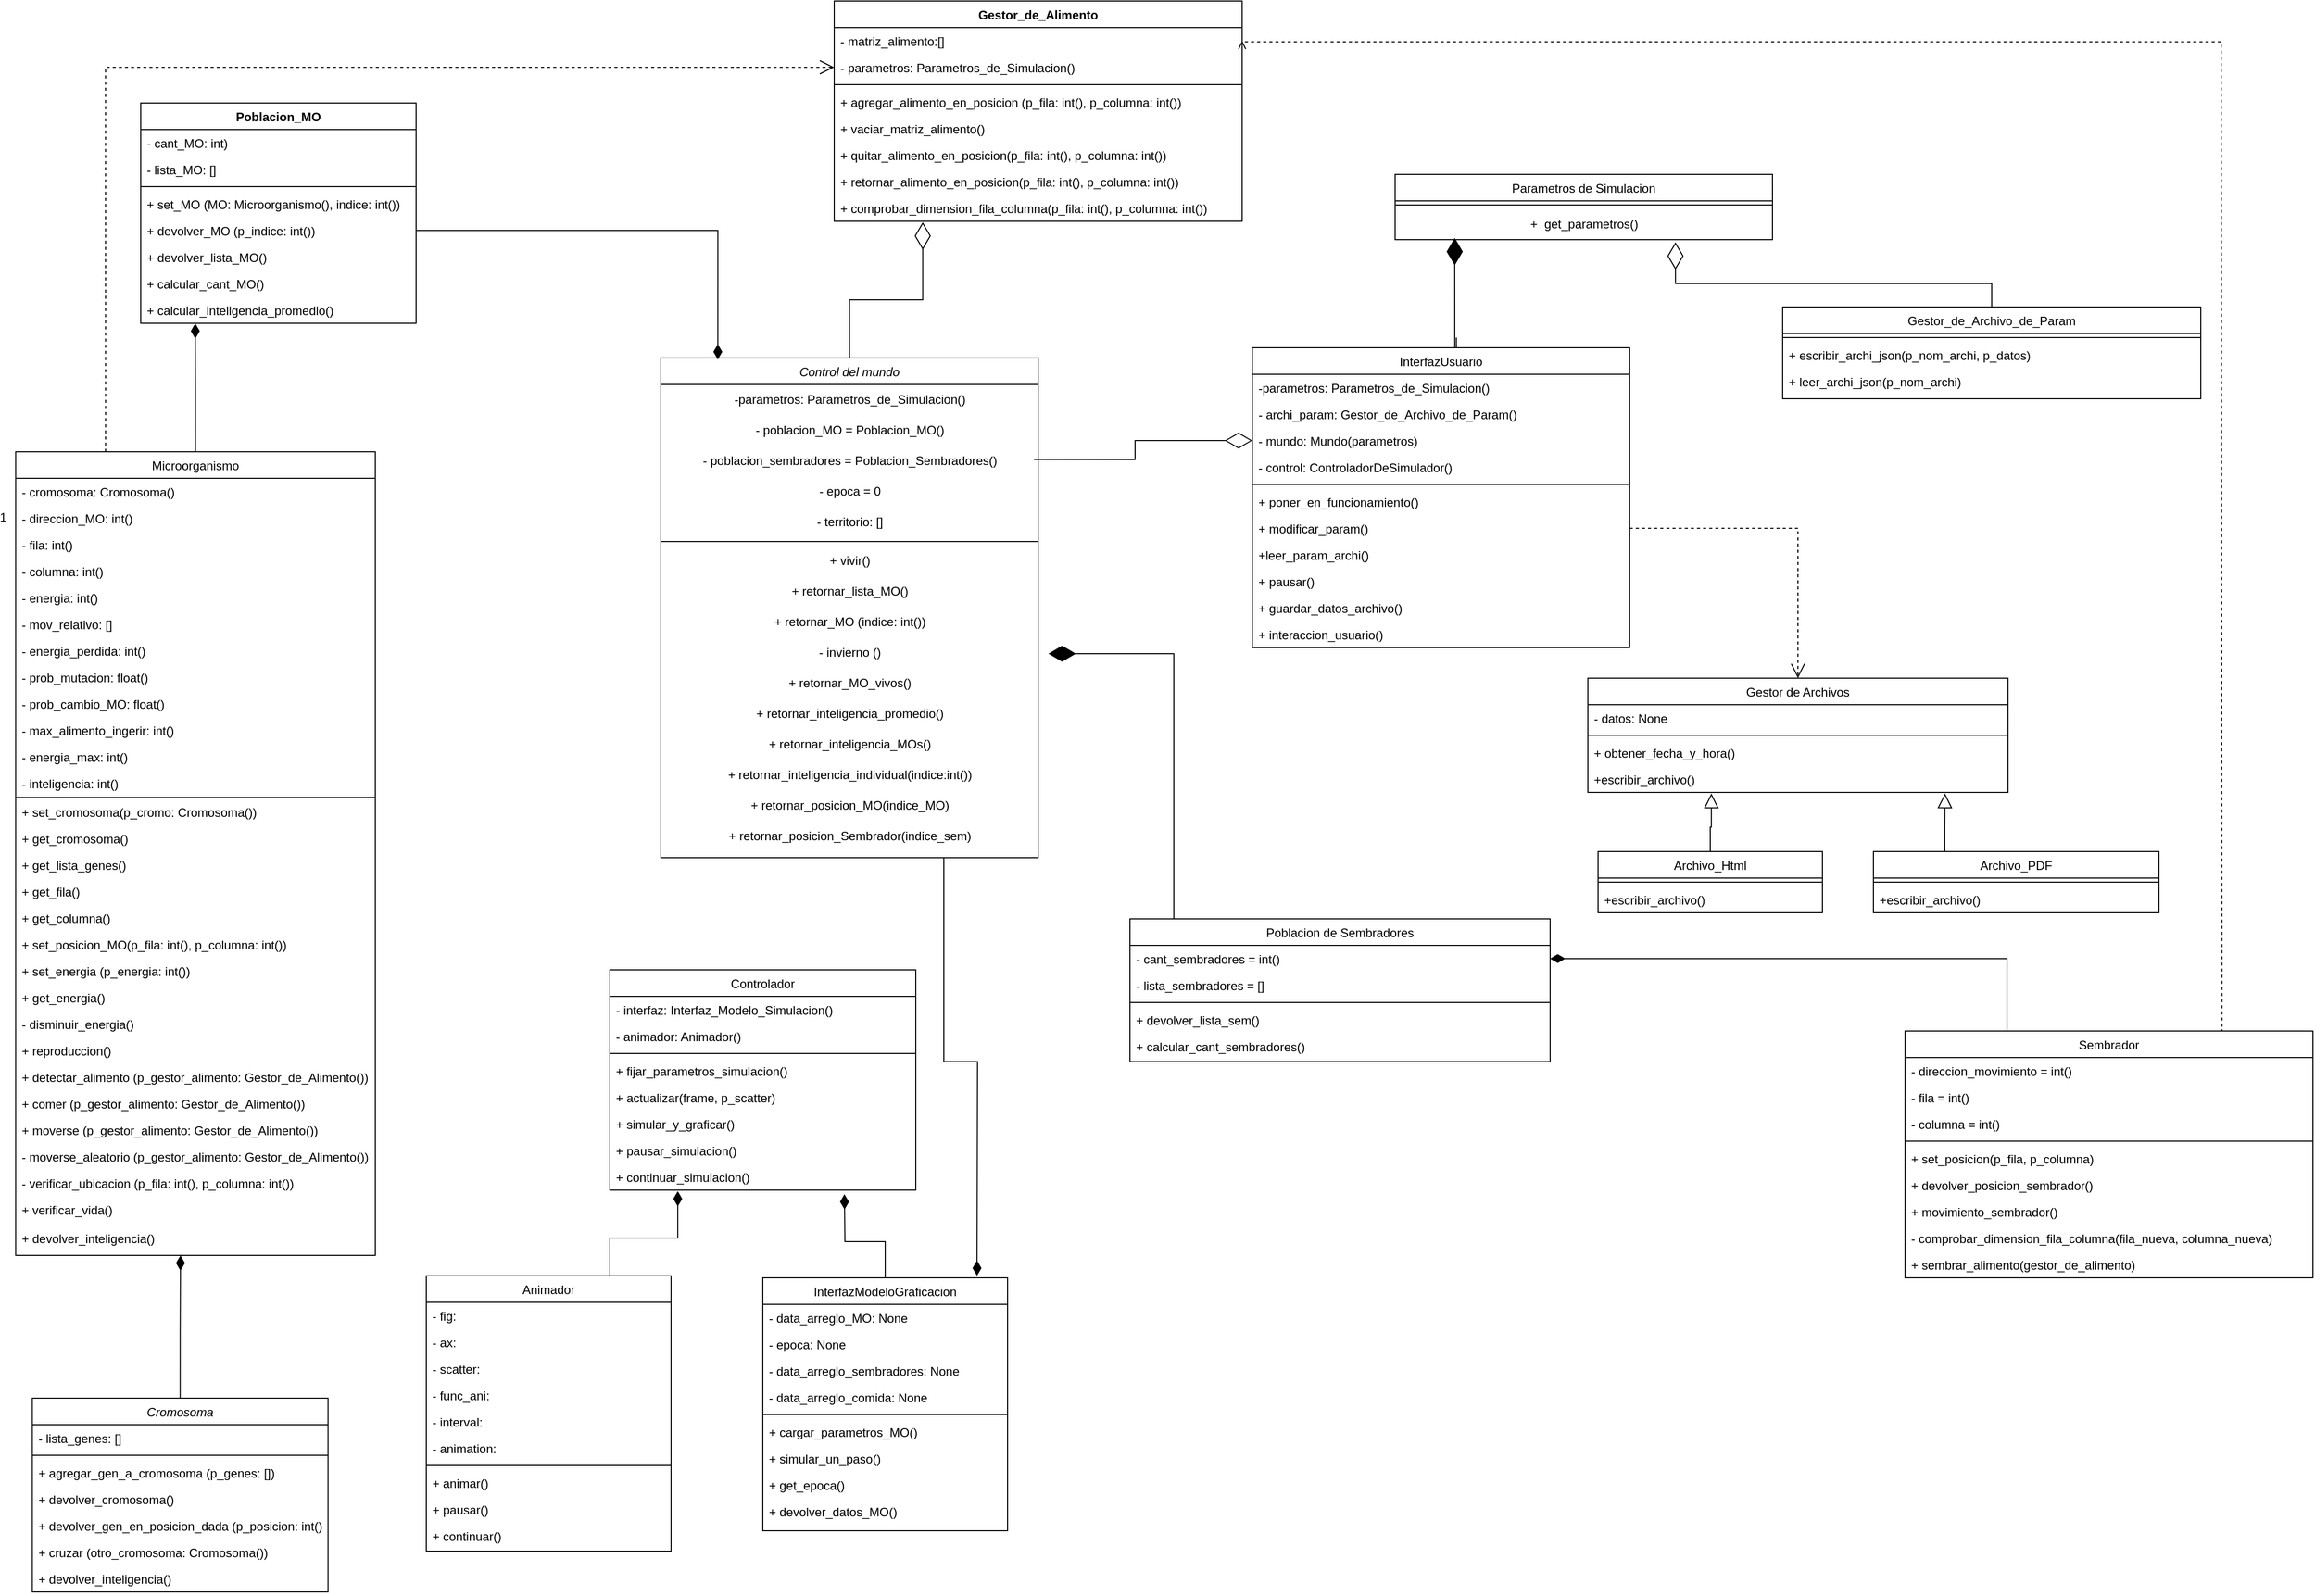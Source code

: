 <mxfile version="26.1.3">
  <diagram id="C5RBs43oDa-KdzZeNtuy" name="Page-1">
    <mxGraphModel dx="1862" dy="1720" grid="1" gridSize="10" guides="1" tooltips="1" connect="1" arrows="1" fold="1" page="1" pageScale="1" pageWidth="827" pageHeight="1169" math="0" shadow="0">
      <root>
        <mxCell id="WIyWlLk6GJQsqaUBKTNV-0" />
        <mxCell id="WIyWlLk6GJQsqaUBKTNV-1" parent="WIyWlLk6GJQsqaUBKTNV-0" />
        <mxCell id="jfXkFi7JeJLcR270x9Gw-53" style="edgeStyle=orthogonalEdgeStyle;rounded=0;orthogonalLoop=1;jettySize=auto;html=1;exitX=0.5;exitY=0;exitDx=0;exitDy=0;endArrow=diamondThin;endFill=1;strokeWidth=1;startSize=6;endSize=12;" parent="WIyWlLk6GJQsqaUBKTNV-1" source="jfXkFi7JeJLcR270x9Gw-0" edge="1">
          <mxGeometry relative="1" as="geometry">
            <mxPoint x="-141" y="1070" as="targetPoint" />
          </mxGeometry>
        </mxCell>
        <mxCell id="jfXkFi7JeJLcR270x9Gw-0" value="Cromosoma" style="swimlane;fontStyle=2;align=center;verticalAlign=top;childLayout=stackLayout;horizontal=1;startSize=26;horizontalStack=0;resizeParent=1;resizeLast=0;collapsible=1;marginBottom=0;rounded=0;shadow=0;strokeWidth=1;" parent="WIyWlLk6GJQsqaUBKTNV-1" vertex="1">
          <mxGeometry x="-286.31" y="1210" width="290" height="190" as="geometry">
            <mxRectangle x="230" y="140" width="160" height="26" as="alternateBounds" />
          </mxGeometry>
        </mxCell>
        <mxCell id="jfXkFi7JeJLcR270x9Gw-1" value="- lista_genes: []" style="text;align=left;verticalAlign=top;spacingLeft=4;spacingRight=4;overflow=hidden;rotatable=0;points=[[0,0.5],[1,0.5]];portConstraint=eastwest;" parent="jfXkFi7JeJLcR270x9Gw-0" vertex="1">
          <mxGeometry y="26" width="290" height="26" as="geometry" />
        </mxCell>
        <mxCell id="jfXkFi7JeJLcR270x9Gw-4" value="" style="line;html=1;strokeWidth=1;align=left;verticalAlign=middle;spacingTop=-1;spacingLeft=3;spacingRight=3;rotatable=0;labelPosition=right;points=[];portConstraint=eastwest;" parent="jfXkFi7JeJLcR270x9Gw-0" vertex="1">
          <mxGeometry y="52" width="290" height="8" as="geometry" />
        </mxCell>
        <mxCell id="jfXkFi7JeJLcR270x9Gw-5" value="+ agregar_gen_a_cromosoma (p_genes: [])" style="text;align=left;verticalAlign=top;spacingLeft=4;spacingRight=4;overflow=hidden;rotatable=0;points=[[0,0.5],[1,0.5]];portConstraint=eastwest;" parent="jfXkFi7JeJLcR270x9Gw-0" vertex="1">
          <mxGeometry y="60" width="290" height="26" as="geometry" />
        </mxCell>
        <mxCell id="jfXkFi7JeJLcR270x9Gw-8" value="+ devolver_cromosoma()" style="text;align=left;verticalAlign=top;spacingLeft=4;spacingRight=4;overflow=hidden;rotatable=0;points=[[0,0.5],[1,0.5]];portConstraint=eastwest;" parent="jfXkFi7JeJLcR270x9Gw-0" vertex="1">
          <mxGeometry y="86" width="290" height="26" as="geometry" />
        </mxCell>
        <mxCell id="jfXkFi7JeJLcR270x9Gw-9" value="+ devolver_gen_en_posicion_dada (p_posicion: int())" style="text;align=left;verticalAlign=top;spacingLeft=4;spacingRight=4;overflow=hidden;rotatable=0;points=[[0,0.5],[1,0.5]];portConstraint=eastwest;" parent="jfXkFi7JeJLcR270x9Gw-0" vertex="1">
          <mxGeometry y="112" width="290" height="26" as="geometry" />
        </mxCell>
        <mxCell id="jfXkFi7JeJLcR270x9Gw-10" value="+ cruzar (otro_cromosoma: Cromosoma())" style="text;align=left;verticalAlign=top;spacingLeft=4;spacingRight=4;overflow=hidden;rotatable=0;points=[[0,0.5],[1,0.5]];portConstraint=eastwest;" parent="jfXkFi7JeJLcR270x9Gw-0" vertex="1">
          <mxGeometry y="138" width="290" height="26" as="geometry" />
        </mxCell>
        <mxCell id="jfXkFi7JeJLcR270x9Gw-11" value="+ devolver_inteligencia()" style="text;align=left;verticalAlign=top;spacingLeft=4;spacingRight=4;overflow=hidden;rotatable=0;points=[[0,0.5],[1,0.5]];portConstraint=eastwest;" parent="jfXkFi7JeJLcR270x9Gw-0" vertex="1">
          <mxGeometry y="164" width="290" height="26" as="geometry" />
        </mxCell>
        <mxCell id="jfXkFi7JeJLcR270x9Gw-80" style="edgeStyle=orthogonalEdgeStyle;rounded=0;orthogonalLoop=1;jettySize=auto;html=1;exitX=0.25;exitY=0;exitDx=0;exitDy=0;entryX=0;entryY=0.5;entryDx=0;entryDy=0;endSize=12;dashed=1;endArrow=open;endFill=0;" parent="WIyWlLk6GJQsqaUBKTNV-1" source="jfXkFi7JeJLcR270x9Gw-12" target="jfXkFi7JeJLcR270x9Gw-72" edge="1">
          <mxGeometry relative="1" as="geometry">
            <mxPoint x="470" y="-70" as="targetPoint" />
            <Array as="points">
              <mxPoint x="-215" y="-95" />
            </Array>
          </mxGeometry>
        </mxCell>
        <mxCell id="jfXkFi7JeJLcR270x9Gw-12" value="Microorganismo" style="swimlane;fontStyle=0;align=center;verticalAlign=top;childLayout=stackLayout;horizontal=1;startSize=26;horizontalStack=0;resizeParent=1;resizeLast=0;collapsible=1;marginBottom=0;rounded=0;shadow=0;strokeWidth=1;" parent="WIyWlLk6GJQsqaUBKTNV-1" vertex="1">
          <mxGeometry x="-302.62" y="282" width="352.62" height="788" as="geometry">
            <mxRectangle x="508" y="120" width="160" height="26" as="alternateBounds" />
          </mxGeometry>
        </mxCell>
        <mxCell id="jfXkFi7JeJLcR270x9Gw-13" value="- cromosoma: Cromosoma()" style="text;align=left;verticalAlign=top;spacingLeft=4;spacingRight=4;overflow=hidden;rotatable=0;points=[[0,0.5],[1,0.5]];portConstraint=eastwest;" parent="jfXkFi7JeJLcR270x9Gw-12" vertex="1">
          <mxGeometry y="26" width="352.62" height="26" as="geometry" />
        </mxCell>
        <mxCell id="jfXkFi7JeJLcR270x9Gw-14" value="- direccion_MO: int()" style="text;align=left;verticalAlign=top;spacingLeft=4;spacingRight=4;overflow=hidden;rotatable=0;points=[[0,0.5],[1,0.5]];portConstraint=eastwest;rounded=0;shadow=0;html=0;" parent="jfXkFi7JeJLcR270x9Gw-12" vertex="1">
          <mxGeometry y="52" width="352.62" height="26" as="geometry" />
        </mxCell>
        <mxCell id="jfXkFi7JeJLcR270x9Gw-15" value="- fila: int()" style="text;align=left;verticalAlign=top;spacingLeft=4;spacingRight=4;overflow=hidden;rotatable=0;points=[[0,0.5],[1,0.5]];portConstraint=eastwest;rounded=0;shadow=0;html=0;" parent="jfXkFi7JeJLcR270x9Gw-12" vertex="1">
          <mxGeometry y="78" width="352.62" height="26" as="geometry" />
        </mxCell>
        <mxCell id="jfXkFi7JeJLcR270x9Gw-16" value="- columna: int()" style="text;align=left;verticalAlign=top;spacingLeft=4;spacingRight=4;overflow=hidden;rotatable=0;points=[[0,0.5],[1,0.5]];portConstraint=eastwest;rounded=0;shadow=0;html=0;" parent="jfXkFi7JeJLcR270x9Gw-12" vertex="1">
          <mxGeometry y="104" width="352.62" height="26" as="geometry" />
        </mxCell>
        <mxCell id="jfXkFi7JeJLcR270x9Gw-17" value="- energia: int()" style="text;align=left;verticalAlign=top;spacingLeft=4;spacingRight=4;overflow=hidden;rotatable=0;points=[[0,0.5],[1,0.5]];portConstraint=eastwest;rounded=0;shadow=0;html=0;" parent="jfXkFi7JeJLcR270x9Gw-12" vertex="1">
          <mxGeometry y="130" width="352.62" height="26" as="geometry" />
        </mxCell>
        <mxCell id="jfXkFi7JeJLcR270x9Gw-25" value="- mov_relativo: []" style="text;align=left;verticalAlign=top;spacingLeft=4;spacingRight=4;overflow=hidden;rotatable=0;points=[[0,0.5],[1,0.5]];portConstraint=eastwest;rounded=0;shadow=0;html=0;" parent="jfXkFi7JeJLcR270x9Gw-12" vertex="1">
          <mxGeometry y="156" width="352.62" height="26" as="geometry" />
        </mxCell>
        <mxCell id="jfXkFi7JeJLcR270x9Gw-26" value="- energia_perdida: int()" style="text;align=left;verticalAlign=top;spacingLeft=4;spacingRight=4;overflow=hidden;rotatable=0;points=[[0,0.5],[1,0.5]];portConstraint=eastwest;rounded=0;shadow=0;html=0;" parent="jfXkFi7JeJLcR270x9Gw-12" vertex="1">
          <mxGeometry y="182" width="352.62" height="26" as="geometry" />
        </mxCell>
        <mxCell id="jfXkFi7JeJLcR270x9Gw-27" value="- prob_mutacion: float()" style="text;align=left;verticalAlign=top;spacingLeft=4;spacingRight=4;overflow=hidden;rotatable=0;points=[[0,0.5],[1,0.5]];portConstraint=eastwest;rounded=0;shadow=0;html=0;" parent="jfXkFi7JeJLcR270x9Gw-12" vertex="1">
          <mxGeometry y="208" width="352.62" height="26" as="geometry" />
        </mxCell>
        <mxCell id="jfXkFi7JeJLcR270x9Gw-28" value="- prob_cambio_MO: float()" style="text;align=left;verticalAlign=top;spacingLeft=4;spacingRight=4;overflow=hidden;rotatable=0;points=[[0,0.5],[1,0.5]];portConstraint=eastwest;rounded=0;shadow=0;html=0;" parent="jfXkFi7JeJLcR270x9Gw-12" vertex="1">
          <mxGeometry y="234" width="352.62" height="26" as="geometry" />
        </mxCell>
        <mxCell id="jfXkFi7JeJLcR270x9Gw-29" value="- max_alimento_ingerir: int()" style="text;align=left;verticalAlign=top;spacingLeft=4;spacingRight=4;overflow=hidden;rotatable=0;points=[[0,0.5],[1,0.5]];portConstraint=eastwest;rounded=0;shadow=0;html=0;" parent="jfXkFi7JeJLcR270x9Gw-12" vertex="1">
          <mxGeometry y="260" width="352.62" height="26" as="geometry" />
        </mxCell>
        <mxCell id="jfXkFi7JeJLcR270x9Gw-30" value="- energia_max: int()" style="text;align=left;verticalAlign=top;spacingLeft=4;spacingRight=4;overflow=hidden;rotatable=0;points=[[0,0.5],[1,0.5]];portConstraint=eastwest;rounded=0;shadow=0;html=0;" parent="jfXkFi7JeJLcR270x9Gw-12" vertex="1">
          <mxGeometry y="286" width="352.62" height="26" as="geometry" />
        </mxCell>
        <mxCell id="jfXkFi7JeJLcR270x9Gw-31" value="- inteligencia: int()" style="text;align=left;verticalAlign=top;spacingLeft=4;spacingRight=4;overflow=hidden;rotatable=0;points=[[0,0.5],[1,0.5]];portConstraint=eastwest;rounded=0;shadow=0;html=0;" parent="jfXkFi7JeJLcR270x9Gw-12" vertex="1">
          <mxGeometry y="312" width="352.62" height="26" as="geometry" />
        </mxCell>
        <mxCell id="jfXkFi7JeJLcR270x9Gw-18" value="" style="line;html=1;strokeWidth=1;align=left;verticalAlign=middle;spacingTop=-1;spacingLeft=3;spacingRight=3;rotatable=0;labelPosition=right;points=[];portConstraint=eastwest;" parent="jfXkFi7JeJLcR270x9Gw-12" vertex="1">
          <mxGeometry y="338" width="352.62" height="2" as="geometry" />
        </mxCell>
        <mxCell id="jfXkFi7JeJLcR270x9Gw-19" value="+ set_cromosoma(p_cromo: Cromosoma())" style="text;align=left;verticalAlign=top;spacingLeft=4;spacingRight=4;overflow=hidden;rotatable=0;points=[[0,0.5],[1,0.5]];portConstraint=eastwest;" parent="jfXkFi7JeJLcR270x9Gw-12" vertex="1">
          <mxGeometry y="340" width="352.62" height="26" as="geometry" />
        </mxCell>
        <mxCell id="jfXkFi7JeJLcR270x9Gw-22" value="+ get_cromosoma()" style="text;align=left;verticalAlign=top;spacingLeft=4;spacingRight=4;overflow=hidden;rotatable=0;points=[[0,0.5],[1,0.5]];portConstraint=eastwest;" parent="jfXkFi7JeJLcR270x9Gw-12" vertex="1">
          <mxGeometry y="366" width="352.62" height="26" as="geometry" />
        </mxCell>
        <mxCell id="jfXkFi7JeJLcR270x9Gw-23" value="+ get_lista_genes()" style="text;align=left;verticalAlign=top;spacingLeft=4;spacingRight=4;overflow=hidden;rotatable=0;points=[[0,0.5],[1,0.5]];portConstraint=eastwest;" parent="jfXkFi7JeJLcR270x9Gw-12" vertex="1">
          <mxGeometry y="392" width="352.62" height="26" as="geometry" />
        </mxCell>
        <mxCell id="jfXkFi7JeJLcR270x9Gw-24" value="+ get_fila()" style="text;align=left;verticalAlign=top;spacingLeft=4;spacingRight=4;overflow=hidden;rotatable=0;points=[[0,0.5],[1,0.5]];portConstraint=eastwest;" parent="jfXkFi7JeJLcR270x9Gw-12" vertex="1">
          <mxGeometry y="418" width="352.62" height="26" as="geometry" />
        </mxCell>
        <mxCell id="jfXkFi7JeJLcR270x9Gw-32" value="+ get_columna()" style="text;align=left;verticalAlign=top;spacingLeft=4;spacingRight=4;overflow=hidden;rotatable=0;points=[[0,0.5],[1,0.5]];portConstraint=eastwest;rounded=0;shadow=0;html=0;" parent="jfXkFi7JeJLcR270x9Gw-12" vertex="1">
          <mxGeometry y="444" width="352.62" height="26" as="geometry" />
        </mxCell>
        <mxCell id="jfXkFi7JeJLcR270x9Gw-33" value="+ set_posicion_MO(p_fila: int(), p_columna: int())" style="text;align=left;verticalAlign=top;spacingLeft=4;spacingRight=4;overflow=hidden;rotatable=0;points=[[0,0.5],[1,0.5]];portConstraint=eastwest;" parent="jfXkFi7JeJLcR270x9Gw-12" vertex="1">
          <mxGeometry y="470" width="352.62" height="26" as="geometry" />
        </mxCell>
        <mxCell id="jfXkFi7JeJLcR270x9Gw-34" value="+ set_energia (p_energia: int())" style="text;align=left;verticalAlign=top;spacingLeft=4;spacingRight=4;overflow=hidden;rotatable=0;points=[[0,0.5],[1,0.5]];portConstraint=eastwest;" parent="jfXkFi7JeJLcR270x9Gw-12" vertex="1">
          <mxGeometry y="496" width="352.62" height="26" as="geometry" />
        </mxCell>
        <mxCell id="jfXkFi7JeJLcR270x9Gw-35" value="+ get_energia()" style="text;align=left;verticalAlign=top;spacingLeft=4;spacingRight=4;overflow=hidden;rotatable=0;points=[[0,0.5],[1,0.5]];portConstraint=eastwest;" parent="jfXkFi7JeJLcR270x9Gw-12" vertex="1">
          <mxGeometry y="522" width="352.62" height="26" as="geometry" />
        </mxCell>
        <mxCell id="jfXkFi7JeJLcR270x9Gw-36" value="- disminuir_energia()" style="text;align=left;verticalAlign=top;spacingLeft=4;spacingRight=4;overflow=hidden;rotatable=0;points=[[0,0.5],[1,0.5]];portConstraint=eastwest;" parent="jfXkFi7JeJLcR270x9Gw-12" vertex="1">
          <mxGeometry y="548" width="352.62" height="26" as="geometry" />
        </mxCell>
        <mxCell id="jfXkFi7JeJLcR270x9Gw-37" value="+ reproduccion()" style="text;align=left;verticalAlign=top;spacingLeft=4;spacingRight=4;overflow=hidden;rotatable=0;points=[[0,0.5],[1,0.5]];portConstraint=eastwest;" parent="jfXkFi7JeJLcR270x9Gw-12" vertex="1">
          <mxGeometry y="574" width="352.62" height="26" as="geometry" />
        </mxCell>
        <mxCell id="jfXkFi7JeJLcR270x9Gw-38" value="+ detectar_alimento (p_gestor_alimento: Gestor_de_Alimento())" style="text;align=left;verticalAlign=top;spacingLeft=4;spacingRight=4;overflow=hidden;rotatable=0;points=[[0,0.5],[1,0.5]];portConstraint=eastwest;" parent="jfXkFi7JeJLcR270x9Gw-12" vertex="1">
          <mxGeometry y="600" width="352.62" height="26" as="geometry" />
        </mxCell>
        <mxCell id="jfXkFi7JeJLcR270x9Gw-39" value="+ comer (p_gestor_alimento: Gestor_de_Alimento())" style="text;align=left;verticalAlign=top;spacingLeft=4;spacingRight=4;overflow=hidden;rotatable=0;points=[[0,0.5],[1,0.5]];portConstraint=eastwest;" parent="jfXkFi7JeJLcR270x9Gw-12" vertex="1">
          <mxGeometry y="626" width="352.62" height="26" as="geometry" />
        </mxCell>
        <mxCell id="jfXkFi7JeJLcR270x9Gw-40" value="+ moverse (p_gestor_alimento: Gestor_de_Alimento())" style="text;align=left;verticalAlign=top;spacingLeft=4;spacingRight=4;overflow=hidden;rotatable=0;points=[[0,0.5],[1,0.5]];portConstraint=eastwest;" parent="jfXkFi7JeJLcR270x9Gw-12" vertex="1">
          <mxGeometry y="652" width="352.62" height="26" as="geometry" />
        </mxCell>
        <mxCell id="jfXkFi7JeJLcR270x9Gw-41" value="- moverse_aleatorio (p_gestor_alimento: Gestor_de_Alimento())" style="text;align=left;verticalAlign=top;spacingLeft=4;spacingRight=4;overflow=hidden;rotatable=0;points=[[0,0.5],[1,0.5]];portConstraint=eastwest;" parent="jfXkFi7JeJLcR270x9Gw-12" vertex="1">
          <mxGeometry y="678" width="352.62" height="26" as="geometry" />
        </mxCell>
        <mxCell id="jfXkFi7JeJLcR270x9Gw-43" value="- verificar_ubicacion (p_fila: int(), p_columna: int())" style="text;align=left;verticalAlign=top;spacingLeft=4;spacingRight=4;overflow=hidden;rotatable=0;points=[[0,0.5],[1,0.5]];portConstraint=eastwest;" parent="jfXkFi7JeJLcR270x9Gw-12" vertex="1">
          <mxGeometry y="704" width="352.62" height="26" as="geometry" />
        </mxCell>
        <mxCell id="jfXkFi7JeJLcR270x9Gw-42" value="+ verificar_vida()" style="text;align=left;verticalAlign=top;spacingLeft=4;spacingRight=4;overflow=hidden;rotatable=0;points=[[0,0.5],[1,0.5]];portConstraint=eastwest;" parent="jfXkFi7JeJLcR270x9Gw-12" vertex="1">
          <mxGeometry y="730" width="352.62" height="26" as="geometry" />
        </mxCell>
        <mxCell id="jfXkFi7JeJLcR270x9Gw-21" value="1" style="resizable=0;align=right;verticalAlign=bottom;labelBackgroundColor=none;fontSize=12;" parent="WIyWlLk6GJQsqaUBKTNV-1" connectable="0" vertex="1">
          <mxGeometry x="-310.001" y="354.905" as="geometry" />
        </mxCell>
        <mxCell id="jfXkFi7JeJLcR270x9Gw-45" value="+ devolver_inteligencia()" style="text;align=left;verticalAlign=top;spacingLeft=4;spacingRight=4;overflow=hidden;rotatable=0;points=[[0,0.5],[1,0.5]];portConstraint=eastwest;" parent="WIyWlLk6GJQsqaUBKTNV-1" vertex="1">
          <mxGeometry x="-302.62" y="1040" width="322.62" height="26" as="geometry" />
        </mxCell>
        <mxCell id="jfXkFi7JeJLcR270x9Gw-58" value="Poblacion_MO" style="swimlane;fontStyle=1;align=center;verticalAlign=top;childLayout=stackLayout;horizontal=1;startSize=26;horizontalStack=0;resizeParent=1;resizeParentMax=0;resizeLast=0;collapsible=1;marginBottom=0;whiteSpace=wrap;html=1;" parent="WIyWlLk6GJQsqaUBKTNV-1" vertex="1">
          <mxGeometry x="-180" y="-60" width="270" height="216" as="geometry" />
        </mxCell>
        <mxCell id="jfXkFi7JeJLcR270x9Gw-59" value="- cant_MO: int)" style="text;strokeColor=none;fillColor=none;align=left;verticalAlign=top;spacingLeft=4;spacingRight=4;overflow=hidden;rotatable=0;points=[[0,0.5],[1,0.5]];portConstraint=eastwest;whiteSpace=wrap;html=1;" parent="jfXkFi7JeJLcR270x9Gw-58" vertex="1">
          <mxGeometry y="26" width="270" height="26" as="geometry" />
        </mxCell>
        <mxCell id="jfXkFi7JeJLcR270x9Gw-62" value="- lista_MO: []" style="text;strokeColor=none;fillColor=none;align=left;verticalAlign=top;spacingLeft=4;spacingRight=4;overflow=hidden;rotatable=0;points=[[0,0.5],[1,0.5]];portConstraint=eastwest;whiteSpace=wrap;html=1;" parent="jfXkFi7JeJLcR270x9Gw-58" vertex="1">
          <mxGeometry y="52" width="270" height="26" as="geometry" />
        </mxCell>
        <mxCell id="jfXkFi7JeJLcR270x9Gw-60" value="" style="line;strokeWidth=1;fillColor=none;align=left;verticalAlign=middle;spacingTop=-1;spacingLeft=3;spacingRight=3;rotatable=0;labelPosition=right;points=[];portConstraint=eastwest;strokeColor=inherit;" parent="jfXkFi7JeJLcR270x9Gw-58" vertex="1">
          <mxGeometry y="78" width="270" height="8" as="geometry" />
        </mxCell>
        <mxCell id="jfXkFi7JeJLcR270x9Gw-61" value="+ set_MO (MO: Microorganismo(), indice: int())" style="text;strokeColor=none;fillColor=none;align=left;verticalAlign=top;spacingLeft=4;spacingRight=4;overflow=hidden;rotatable=0;points=[[0,0.5],[1,0.5]];portConstraint=eastwest;whiteSpace=wrap;html=1;" parent="jfXkFi7JeJLcR270x9Gw-58" vertex="1">
          <mxGeometry y="86" width="270" height="26" as="geometry" />
        </mxCell>
        <mxCell id="jfXkFi7JeJLcR270x9Gw-63" value="+ devolver_MO (p_indice: int())" style="text;strokeColor=none;fillColor=none;align=left;verticalAlign=top;spacingLeft=4;spacingRight=4;overflow=hidden;rotatable=0;points=[[0,0.5],[1,0.5]];portConstraint=eastwest;whiteSpace=wrap;html=1;" parent="jfXkFi7JeJLcR270x9Gw-58" vertex="1">
          <mxGeometry y="112" width="270" height="26" as="geometry" />
        </mxCell>
        <mxCell id="jfXkFi7JeJLcR270x9Gw-65" value="+ devolver_lista_MO()" style="text;strokeColor=none;fillColor=none;align=left;verticalAlign=top;spacingLeft=4;spacingRight=4;overflow=hidden;rotatable=0;points=[[0,0.5],[1,0.5]];portConstraint=eastwest;whiteSpace=wrap;html=1;" parent="jfXkFi7JeJLcR270x9Gw-58" vertex="1">
          <mxGeometry y="138" width="270" height="26" as="geometry" />
        </mxCell>
        <mxCell id="jfXkFi7JeJLcR270x9Gw-66" value="+ calcular_cant_MO()" style="text;strokeColor=none;fillColor=none;align=left;verticalAlign=top;spacingLeft=4;spacingRight=4;overflow=hidden;rotatable=0;points=[[0,0.5],[1,0.5]];portConstraint=eastwest;whiteSpace=wrap;html=1;" parent="jfXkFi7JeJLcR270x9Gw-58" vertex="1">
          <mxGeometry y="164" width="270" height="26" as="geometry" />
        </mxCell>
        <mxCell id="jfXkFi7JeJLcR270x9Gw-64" value="+ calcular_inteligencia_promedio()" style="text;strokeColor=none;fillColor=none;align=left;verticalAlign=top;spacingLeft=4;spacingRight=4;overflow=hidden;rotatable=0;points=[[0,0.5],[1,0.5]];portConstraint=eastwest;whiteSpace=wrap;html=1;" parent="jfXkFi7JeJLcR270x9Gw-58" vertex="1">
          <mxGeometry y="190" width="270" height="26" as="geometry" />
        </mxCell>
        <mxCell id="jfXkFi7JeJLcR270x9Gw-68" value="Gestor_de_Alimento" style="swimlane;fontStyle=1;align=center;verticalAlign=top;childLayout=stackLayout;horizontal=1;startSize=26;horizontalStack=0;resizeParent=1;resizeParentMax=0;resizeLast=0;collapsible=1;marginBottom=0;whiteSpace=wrap;html=1;" parent="WIyWlLk6GJQsqaUBKTNV-1" vertex="1">
          <mxGeometry x="500" y="-160" width="400" height="216" as="geometry" />
        </mxCell>
        <mxCell id="jfXkFi7JeJLcR270x9Gw-69" value="- matriz_alimento:[]" style="text;strokeColor=none;fillColor=none;align=left;verticalAlign=top;spacingLeft=4;spacingRight=4;overflow=hidden;rotatable=0;points=[[0,0.5],[1,0.5]];portConstraint=eastwest;whiteSpace=wrap;html=1;" parent="jfXkFi7JeJLcR270x9Gw-68" vertex="1">
          <mxGeometry y="26" width="400" height="26" as="geometry" />
        </mxCell>
        <mxCell id="jfXkFi7JeJLcR270x9Gw-72" value="- parametros: Parametros_de_Simulacion()" style="text;strokeColor=none;fillColor=none;align=left;verticalAlign=top;spacingLeft=4;spacingRight=4;overflow=hidden;rotatable=0;points=[[0,0.5],[1,0.5]];portConstraint=eastwest;whiteSpace=wrap;html=1;" parent="jfXkFi7JeJLcR270x9Gw-68" vertex="1">
          <mxGeometry y="52" width="400" height="26" as="geometry" />
        </mxCell>
        <mxCell id="jfXkFi7JeJLcR270x9Gw-70" value="" style="line;strokeWidth=1;fillColor=none;align=left;verticalAlign=middle;spacingTop=-1;spacingLeft=3;spacingRight=3;rotatable=0;labelPosition=right;points=[];portConstraint=eastwest;strokeColor=inherit;" parent="jfXkFi7JeJLcR270x9Gw-68" vertex="1">
          <mxGeometry y="78" width="400" height="8" as="geometry" />
        </mxCell>
        <mxCell id="jfXkFi7JeJLcR270x9Gw-71" value="+ agregar_alimento_en_posicion (p_fila: int(), p_columna: int())" style="text;strokeColor=none;fillColor=none;align=left;verticalAlign=top;spacingLeft=4;spacingRight=4;overflow=hidden;rotatable=0;points=[[0,0.5],[1,0.5]];portConstraint=eastwest;whiteSpace=wrap;html=1;" parent="jfXkFi7JeJLcR270x9Gw-68" vertex="1">
          <mxGeometry y="86" width="400" height="26" as="geometry" />
        </mxCell>
        <mxCell id="jfXkFi7JeJLcR270x9Gw-74" value="+ vaciar_matriz_alimento()" style="text;strokeColor=none;fillColor=none;align=left;verticalAlign=top;spacingLeft=4;spacingRight=4;overflow=hidden;rotatable=0;points=[[0,0.5],[1,0.5]];portConstraint=eastwest;whiteSpace=wrap;html=1;" parent="jfXkFi7JeJLcR270x9Gw-68" vertex="1">
          <mxGeometry y="112" width="400" height="26" as="geometry" />
        </mxCell>
        <mxCell id="jfXkFi7JeJLcR270x9Gw-75" value="+ quitar_alimento_en_posicion(p_fila: int(), p_columna: int())" style="text;strokeColor=none;fillColor=none;align=left;verticalAlign=top;spacingLeft=4;spacingRight=4;overflow=hidden;rotatable=0;points=[[0,0.5],[1,0.5]];portConstraint=eastwest;whiteSpace=wrap;html=1;" parent="jfXkFi7JeJLcR270x9Gw-68" vertex="1">
          <mxGeometry y="138" width="400" height="26" as="geometry" />
        </mxCell>
        <mxCell id="jfXkFi7JeJLcR270x9Gw-76" value="+ retornar_alimento_en_posicion(p_fila: int(), p_columna: int())" style="text;strokeColor=none;fillColor=none;align=left;verticalAlign=top;spacingLeft=4;spacingRight=4;overflow=hidden;rotatable=0;points=[[0,0.5],[1,0.5]];portConstraint=eastwest;whiteSpace=wrap;html=1;" parent="jfXkFi7JeJLcR270x9Gw-68" vertex="1">
          <mxGeometry y="164" width="400" height="26" as="geometry" />
        </mxCell>
        <mxCell id="jfXkFi7JeJLcR270x9Gw-73" value="+ comprobar_dimension_fila_columna(p_fila: int(), p_columna: int())" style="text;strokeColor=none;fillColor=none;align=left;verticalAlign=top;spacingLeft=4;spacingRight=4;overflow=hidden;rotatable=0;points=[[0,0.5],[1,0.5]];portConstraint=eastwest;whiteSpace=wrap;html=1;" parent="jfXkFi7JeJLcR270x9Gw-68" vertex="1">
          <mxGeometry y="190" width="400" height="26" as="geometry" />
        </mxCell>
        <mxCell id="jfXkFi7JeJLcR270x9Gw-79" style="edgeStyle=orthogonalEdgeStyle;rounded=0;orthogonalLoop=1;jettySize=auto;html=1;exitX=0.5;exitY=0;exitDx=0;exitDy=0;entryX=0.198;entryY=1.005;entryDx=0;entryDy=0;entryPerimeter=0;endSize=12;endArrow=diamondThin;endFill=1;" parent="WIyWlLk6GJQsqaUBKTNV-1" source="jfXkFi7JeJLcR270x9Gw-12" target="jfXkFi7JeJLcR270x9Gw-64" edge="1">
          <mxGeometry relative="1" as="geometry" />
        </mxCell>
        <mxCell id="jfXkFi7JeJLcR270x9Gw-126" style="edgeStyle=orthogonalEdgeStyle;rounded=0;orthogonalLoop=1;jettySize=auto;html=1;entryX=0.158;entryY=0.941;entryDx=0;entryDy=0;entryPerimeter=0;endArrow=diamondThin;endFill=1;endSize=24;" parent="WIyWlLk6GJQsqaUBKTNV-1" target="jfXkFi7JeJLcR270x9Gw-125" edge="1">
          <mxGeometry relative="1" as="geometry">
            <mxPoint x="870" y="150" as="targetPoint" />
            <Array as="points">
              <mxPoint x="1110" y="180" />
              <mxPoint x="1108" y="180" />
            </Array>
            <mxPoint x="1110" y="170" as="sourcePoint" />
          </mxGeometry>
        </mxCell>
        <mxCell id="Wts2mHqw7uMLnqPOwQYp-4" style="edgeStyle=orthogonalEdgeStyle;rounded=0;orthogonalLoop=1;jettySize=auto;html=1;exitX=0.75;exitY=1;exitDx=0;exitDy=0;endArrow=diamondThin;endFill=1;endSize=12;" edge="1" parent="WIyWlLk6GJQsqaUBKTNV-1" source="jfXkFi7JeJLcR270x9Gw-81">
          <mxGeometry relative="1" as="geometry">
            <mxPoint x="640" y="1090" as="targetPoint" />
          </mxGeometry>
        </mxCell>
        <mxCell id="jfXkFi7JeJLcR270x9Gw-81" value="Control del mundo&#xa;" style="swimlane;fontStyle=2;align=center;verticalAlign=top;childLayout=stackLayout;horizontal=1;startSize=26;horizontalStack=0;resizeParent=1;resizeLast=0;collapsible=1;marginBottom=0;rounded=0;shadow=0;strokeWidth=1;" parent="WIyWlLk6GJQsqaUBKTNV-1" vertex="1">
          <mxGeometry x="330" y="190" width="370" height="490" as="geometry">
            <mxRectangle x="230" y="140" width="160" height="26" as="alternateBounds" />
          </mxGeometry>
        </mxCell>
        <mxCell id="jfXkFi7JeJLcR270x9Gw-82" value="-parametros: Parametros_de_Simulacion()" style="text;html=1;resizable=0;autosize=1;align=center;verticalAlign=middle;points=[];fillColor=none;strokeColor=none;rounded=0;" parent="jfXkFi7JeJLcR270x9Gw-81" vertex="1">
          <mxGeometry y="26" width="370" height="30" as="geometry" />
        </mxCell>
        <mxCell id="jfXkFi7JeJLcR270x9Gw-83" value="-&amp;nbsp;poblacion_MO = Poblacion_MO()" style="text;html=1;resizable=0;autosize=1;align=center;verticalAlign=middle;points=[];fillColor=none;strokeColor=none;rounded=0;" parent="jfXkFi7JeJLcR270x9Gw-81" vertex="1">
          <mxGeometry y="56" width="370" height="30" as="geometry" />
        </mxCell>
        <mxCell id="jfXkFi7JeJLcR270x9Gw-84" value="-&amp;nbsp;poblacion_sembradores = Poblacion_Sembradores()" style="text;html=1;resizable=0;autosize=1;align=center;verticalAlign=middle;points=[];fillColor=none;strokeColor=none;rounded=0;" parent="jfXkFi7JeJLcR270x9Gw-81" vertex="1">
          <mxGeometry y="86" width="370" height="30" as="geometry" />
        </mxCell>
        <mxCell id="jfXkFi7JeJLcR270x9Gw-85" value="- epoca = 0" style="text;html=1;resizable=0;autosize=1;align=center;verticalAlign=middle;points=[];fillColor=none;strokeColor=none;rounded=0;" parent="jfXkFi7JeJLcR270x9Gw-81" vertex="1">
          <mxGeometry y="116" width="370" height="30" as="geometry" />
        </mxCell>
        <mxCell id="jfXkFi7JeJLcR270x9Gw-97" value="- territorio: []" style="text;html=1;resizable=0;autosize=1;align=center;verticalAlign=middle;points=[];fillColor=none;strokeColor=none;rounded=0;" parent="jfXkFi7JeJLcR270x9Gw-81" vertex="1">
          <mxGeometry y="146" width="370" height="30" as="geometry" />
        </mxCell>
        <mxCell id="jfXkFi7JeJLcR270x9Gw-86" value="" style="line;html=1;strokeWidth=1;align=left;verticalAlign=middle;spacingTop=-1;spacingLeft=3;spacingRight=3;rotatable=0;labelPosition=right;points=[];portConstraint=eastwest;" parent="jfXkFi7JeJLcR270x9Gw-81" vertex="1">
          <mxGeometry y="176" width="370" height="8" as="geometry" />
        </mxCell>
        <mxCell id="jfXkFi7JeJLcR270x9Gw-87" value="+&amp;nbsp;vivir()" style="text;html=1;resizable=0;autosize=1;align=center;verticalAlign=middle;points=[];fillColor=none;strokeColor=none;rounded=0;" parent="jfXkFi7JeJLcR270x9Gw-81" vertex="1">
          <mxGeometry y="184" width="370" height="30" as="geometry" />
        </mxCell>
        <mxCell id="jfXkFi7JeJLcR270x9Gw-98" value="+ retornar_lista_MO()" style="text;html=1;resizable=0;autosize=1;align=center;verticalAlign=middle;points=[];fillColor=none;strokeColor=none;rounded=0;" parent="jfXkFi7JeJLcR270x9Gw-81" vertex="1">
          <mxGeometry y="214" width="370" height="30" as="geometry" />
        </mxCell>
        <mxCell id="jfXkFi7JeJLcR270x9Gw-89" value="+ retornar_MO (indice: int())" style="text;html=1;resizable=0;autosize=1;align=center;verticalAlign=middle;points=[];fillColor=none;strokeColor=none;rounded=0;" parent="jfXkFi7JeJLcR270x9Gw-81" vertex="1">
          <mxGeometry y="244" width="370" height="30" as="geometry" />
        </mxCell>
        <mxCell id="jfXkFi7JeJLcR270x9Gw-88" value="- invierno ()" style="text;html=1;resizable=0;autosize=1;align=center;verticalAlign=middle;points=[];fillColor=none;strokeColor=none;rounded=0;" parent="jfXkFi7JeJLcR270x9Gw-81" vertex="1">
          <mxGeometry y="274" width="370" height="30" as="geometry" />
        </mxCell>
        <mxCell id="jfXkFi7JeJLcR270x9Gw-90" value="+ retornar_MO_vivos()" style="text;html=1;resizable=0;autosize=1;align=center;verticalAlign=middle;points=[];fillColor=none;strokeColor=none;rounded=0;" parent="jfXkFi7JeJLcR270x9Gw-81" vertex="1">
          <mxGeometry y="304" width="370" height="30" as="geometry" />
        </mxCell>
        <mxCell id="jfXkFi7JeJLcR270x9Gw-92" value="+ retornar_inteligencia_promedio()" style="text;html=1;resizable=0;autosize=1;align=center;verticalAlign=middle;points=[];fillColor=none;strokeColor=none;rounded=0;" parent="jfXkFi7JeJLcR270x9Gw-81" vertex="1">
          <mxGeometry y="334" width="370" height="30" as="geometry" />
        </mxCell>
        <mxCell id="jfXkFi7JeJLcR270x9Gw-93" value="+ retornar_inteligencia_MOs()" style="text;html=1;resizable=0;autosize=1;align=center;verticalAlign=middle;points=[];fillColor=none;strokeColor=none;rounded=0;" parent="jfXkFi7JeJLcR270x9Gw-81" vertex="1">
          <mxGeometry y="364" width="370" height="30" as="geometry" />
        </mxCell>
        <mxCell id="jfXkFi7JeJLcR270x9Gw-94" value="+ retornar_inteligencia_individual(indice:int())" style="text;html=1;resizable=0;autosize=1;align=center;verticalAlign=middle;points=[];fillColor=none;strokeColor=none;rounded=0;" parent="jfXkFi7JeJLcR270x9Gw-81" vertex="1">
          <mxGeometry y="394" width="370" height="30" as="geometry" />
        </mxCell>
        <mxCell id="jfXkFi7JeJLcR270x9Gw-95" value="+&amp;nbsp;retornar_posicion_MO(indice_MO)" style="text;html=1;resizable=0;autosize=1;align=center;verticalAlign=middle;points=[];fillColor=none;strokeColor=none;rounded=0;" parent="jfXkFi7JeJLcR270x9Gw-81" vertex="1">
          <mxGeometry y="424" width="370" height="30" as="geometry" />
        </mxCell>
        <mxCell id="jfXkFi7JeJLcR270x9Gw-96" value="+&amp;nbsp;retornar_posicion_Sembrador(indice_sem)" style="text;html=1;resizable=0;autosize=1;align=center;verticalAlign=middle;points=[];fillColor=none;strokeColor=none;rounded=0;" parent="jfXkFi7JeJLcR270x9Gw-81" vertex="1">
          <mxGeometry y="454" width="370" height="30" as="geometry" />
        </mxCell>
        <mxCell id="jfXkFi7JeJLcR270x9Gw-101" style="edgeStyle=orthogonalEdgeStyle;rounded=0;orthogonalLoop=1;jettySize=auto;html=1;exitX=1;exitY=0.5;exitDx=0;exitDy=0;entryX=0.151;entryY=0.003;entryDx=0;entryDy=0;entryPerimeter=0;endArrow=diamondThin;endFill=1;endSize=12;" parent="WIyWlLk6GJQsqaUBKTNV-1" source="jfXkFi7JeJLcR270x9Gw-63" target="jfXkFi7JeJLcR270x9Gw-81" edge="1">
          <mxGeometry relative="1" as="geometry" />
        </mxCell>
        <mxCell id="jfXkFi7JeJLcR270x9Gw-102" value="Poblacion de Sembradores" style="swimlane;fontStyle=0;align=center;verticalAlign=top;childLayout=stackLayout;horizontal=1;startSize=26;horizontalStack=0;resizeParent=1;resizeLast=0;collapsible=1;marginBottom=0;rounded=0;shadow=0;strokeWidth=1;" parent="WIyWlLk6GJQsqaUBKTNV-1" vertex="1">
          <mxGeometry x="790" y="740" width="412" height="140" as="geometry">
            <mxRectangle x="550" y="140" width="160" height="26" as="alternateBounds" />
          </mxGeometry>
        </mxCell>
        <mxCell id="jfXkFi7JeJLcR270x9Gw-103" value="- cant_sembradores = int()" style="text;align=left;verticalAlign=top;spacingLeft=4;spacingRight=4;overflow=hidden;rotatable=0;points=[[0,0.5],[1,0.5]];portConstraint=eastwest;" parent="jfXkFi7JeJLcR270x9Gw-102" vertex="1">
          <mxGeometry y="26" width="412" height="26" as="geometry" />
        </mxCell>
        <mxCell id="jfXkFi7JeJLcR270x9Gw-104" value="- lista_sembradores = []" style="text;align=left;verticalAlign=top;spacingLeft=4;spacingRight=4;overflow=hidden;rotatable=0;points=[[0,0.5],[1,0.5]];portConstraint=eastwest;" parent="jfXkFi7JeJLcR270x9Gw-102" vertex="1">
          <mxGeometry y="52" width="412" height="26" as="geometry" />
        </mxCell>
        <mxCell id="jfXkFi7JeJLcR270x9Gw-105" value="" style="line;html=1;strokeWidth=1;align=left;verticalAlign=middle;spacingTop=-1;spacingLeft=3;spacingRight=3;rotatable=0;labelPosition=right;points=[];portConstraint=eastwest;" parent="jfXkFi7JeJLcR270x9Gw-102" vertex="1">
          <mxGeometry y="78" width="412" height="8" as="geometry" />
        </mxCell>
        <mxCell id="jfXkFi7JeJLcR270x9Gw-106" value="+ devolver_lista_sem()" style="text;align=left;verticalAlign=top;spacingLeft=4;spacingRight=4;overflow=hidden;rotatable=0;points=[[0,0.5],[1,0.5]];portConstraint=eastwest;rounded=0;shadow=0;html=0;" parent="jfXkFi7JeJLcR270x9Gw-102" vertex="1">
          <mxGeometry y="86" width="412" height="26" as="geometry" />
        </mxCell>
        <mxCell id="jfXkFi7JeJLcR270x9Gw-107" value="+ calcular_cant_sembradores()" style="text;align=left;verticalAlign=top;spacingLeft=4;spacingRight=4;overflow=hidden;rotatable=0;points=[[0,0.5],[1,0.5]];portConstraint=eastwest;rounded=0;shadow=0;html=0;" parent="jfXkFi7JeJLcR270x9Gw-102" vertex="1">
          <mxGeometry y="112" width="412" height="26" as="geometry" />
        </mxCell>
        <mxCell id="jfXkFi7JeJLcR270x9Gw-109" style="edgeStyle=orthogonalEdgeStyle;rounded=0;orthogonalLoop=1;jettySize=auto;html=1;exitX=0.25;exitY=0;exitDx=0;exitDy=0;endArrow=diamondThin;endFill=1;endSize=24;" parent="WIyWlLk6GJQsqaUBKTNV-1" source="jfXkFi7JeJLcR270x9Gw-102" edge="1">
          <mxGeometry relative="1" as="geometry">
            <mxPoint x="710" y="480" as="targetPoint" />
            <Array as="points">
              <mxPoint x="833" y="480" />
            </Array>
          </mxGeometry>
        </mxCell>
        <mxCell id="jfXkFi7JeJLcR270x9Gw-121" style="edgeStyle=orthogonalEdgeStyle;rounded=0;orthogonalLoop=1;jettySize=auto;html=1;exitX=0.25;exitY=0;exitDx=0;exitDy=0;entryX=1;entryY=0.5;entryDx=0;entryDy=0;endArrow=diamondThin;endFill=1;endSize=12;" parent="WIyWlLk6GJQsqaUBKTNV-1" source="jfXkFi7JeJLcR270x9Gw-110" target="jfXkFi7JeJLcR270x9Gw-103" edge="1">
          <mxGeometry relative="1" as="geometry" />
        </mxCell>
        <mxCell id="jfXkFi7JeJLcR270x9Gw-122" style="edgeStyle=orthogonalEdgeStyle;rounded=0;orthogonalLoop=1;jettySize=auto;html=1;exitX=0.777;exitY=-0.007;exitDx=0;exitDy=0;entryX=1;entryY=0.5;entryDx=0;entryDy=0;endArrow=open;endFill=0;dashed=1;exitPerimeter=0;" parent="WIyWlLk6GJQsqaUBKTNV-1" source="jfXkFi7JeJLcR270x9Gw-110" target="jfXkFi7JeJLcR270x9Gw-69" edge="1">
          <mxGeometry relative="1" as="geometry">
            <mxPoint x="940" y="-120" as="targetPoint" />
            <Array as="points">
              <mxPoint x="1861" y="850" />
              <mxPoint x="1860" y="850" />
              <mxPoint x="1860" y="-120" />
              <mxPoint x="900" y="-120" />
            </Array>
          </mxGeometry>
        </mxCell>
        <mxCell id="jfXkFi7JeJLcR270x9Gw-110" value="Sembrador" style="swimlane;fontStyle=0;align=center;verticalAlign=top;childLayout=stackLayout;horizontal=1;startSize=26;horizontalStack=0;resizeParent=1;resizeLast=0;collapsible=1;marginBottom=0;rounded=0;shadow=0;strokeWidth=1;" parent="WIyWlLk6GJQsqaUBKTNV-1" vertex="1">
          <mxGeometry x="1550" y="850" width="400" height="242" as="geometry">
            <mxRectangle x="130" y="380" width="160" height="26" as="alternateBounds" />
          </mxGeometry>
        </mxCell>
        <mxCell id="jfXkFi7JeJLcR270x9Gw-113" value="- direccion_movimiento = int()" style="text;align=left;verticalAlign=top;spacingLeft=4;spacingRight=4;overflow=hidden;rotatable=0;points=[[0,0.5],[1,0.5]];portConstraint=eastwest;rounded=0;shadow=0;html=0;" parent="jfXkFi7JeJLcR270x9Gw-110" vertex="1">
          <mxGeometry y="26" width="400" height="26" as="geometry" />
        </mxCell>
        <mxCell id="jfXkFi7JeJLcR270x9Gw-111" value="- fila = int()&#xa;      &#xa;" style="text;align=left;verticalAlign=top;spacingLeft=4;spacingRight=4;overflow=hidden;rotatable=0;points=[[0,0.5],[1,0.5]];portConstraint=eastwest;" parent="jfXkFi7JeJLcR270x9Gw-110" vertex="1">
          <mxGeometry y="52" width="400" height="26" as="geometry" />
        </mxCell>
        <mxCell id="jfXkFi7JeJLcR270x9Gw-112" value="- columna = int()" style="text;align=left;verticalAlign=top;spacingLeft=4;spacingRight=4;overflow=hidden;rotatable=0;points=[[0,0.5],[1,0.5]];portConstraint=eastwest;rounded=0;shadow=0;html=0;" parent="jfXkFi7JeJLcR270x9Gw-110" vertex="1">
          <mxGeometry y="78" width="400" height="26" as="geometry" />
        </mxCell>
        <mxCell id="jfXkFi7JeJLcR270x9Gw-114" value="" style="line;html=1;strokeWidth=1;align=left;verticalAlign=middle;spacingTop=-1;spacingLeft=3;spacingRight=3;rotatable=0;labelPosition=right;points=[];portConstraint=eastwest;" parent="jfXkFi7JeJLcR270x9Gw-110" vertex="1">
          <mxGeometry y="104" width="400" height="8" as="geometry" />
        </mxCell>
        <mxCell id="jfXkFi7JeJLcR270x9Gw-115" value="+ set_posicion(p_fila, p_columna)" style="text;align=left;verticalAlign=top;spacingLeft=4;spacingRight=4;overflow=hidden;rotatable=0;points=[[0,0.5],[1,0.5]];portConstraint=eastwest;" parent="jfXkFi7JeJLcR270x9Gw-110" vertex="1">
          <mxGeometry y="112" width="400" height="26" as="geometry" />
        </mxCell>
        <mxCell id="jfXkFi7JeJLcR270x9Gw-117" value="+ devolver_posicion_sembrador()" style="text;align=left;verticalAlign=top;spacingLeft=4;spacingRight=4;overflow=hidden;rotatable=0;points=[[0,0.5],[1,0.5]];portConstraint=eastwest;" parent="jfXkFi7JeJLcR270x9Gw-110" vertex="1">
          <mxGeometry y="138" width="400" height="26" as="geometry" />
        </mxCell>
        <mxCell id="jfXkFi7JeJLcR270x9Gw-118" value="+ movimiento_sembrador()" style="text;align=left;verticalAlign=top;spacingLeft=4;spacingRight=4;overflow=hidden;rotatable=0;points=[[0,0.5],[1,0.5]];portConstraint=eastwest;" parent="jfXkFi7JeJLcR270x9Gw-110" vertex="1">
          <mxGeometry y="164" width="400" height="26" as="geometry" />
        </mxCell>
        <mxCell id="jfXkFi7JeJLcR270x9Gw-119" value="- comprobar_dimension_fila_columna(fila_nueva, columna_nueva)" style="text;align=left;verticalAlign=top;spacingLeft=4;spacingRight=4;overflow=hidden;rotatable=0;points=[[0,0.5],[1,0.5]];portConstraint=eastwest;" parent="jfXkFi7JeJLcR270x9Gw-110" vertex="1">
          <mxGeometry y="190" width="400" height="26" as="geometry" />
        </mxCell>
        <mxCell id="jfXkFi7JeJLcR270x9Gw-120" value="+ sembrar_alimento(gestor_de_alimento)" style="text;align=left;verticalAlign=top;spacingLeft=4;spacingRight=4;overflow=hidden;rotatable=0;points=[[0,0.5],[1,0.5]];portConstraint=eastwest;" parent="jfXkFi7JeJLcR270x9Gw-110" vertex="1">
          <mxGeometry y="216" width="400" height="26" as="geometry" />
        </mxCell>
        <mxCell id="jfXkFi7JeJLcR270x9Gw-123" value="Parametros de Simulacion" style="swimlane;fontStyle=0;align=center;verticalAlign=top;childLayout=stackLayout;horizontal=1;startSize=26;horizontalStack=0;resizeParent=1;resizeLast=0;collapsible=1;marginBottom=0;rounded=0;shadow=0;strokeWidth=1;" parent="WIyWlLk6GJQsqaUBKTNV-1" vertex="1">
          <mxGeometry x="1050" y="10" width="370" height="64" as="geometry">
            <mxRectangle x="340" y="380" width="170" height="26" as="alternateBounds" />
          </mxGeometry>
        </mxCell>
        <mxCell id="jfXkFi7JeJLcR270x9Gw-124" value="" style="line;html=1;strokeWidth=1;align=left;verticalAlign=middle;spacingTop=-1;spacingLeft=3;spacingRight=3;rotatable=0;labelPosition=right;points=[];portConstraint=eastwest;" parent="jfXkFi7JeJLcR270x9Gw-123" vertex="1">
          <mxGeometry y="26" width="370" height="8" as="geometry" />
        </mxCell>
        <mxCell id="jfXkFi7JeJLcR270x9Gw-125" value="+&amp;nbsp; get_parametros()" style="text;html=1;resizable=0;autosize=1;align=center;verticalAlign=middle;points=[];fillColor=none;strokeColor=none;rounded=0;" parent="jfXkFi7JeJLcR270x9Gw-123" vertex="1">
          <mxGeometry y="34" width="370" height="30" as="geometry" />
        </mxCell>
        <mxCell id="jfXkFi7JeJLcR270x9Gw-127" value="Gestor de Archivos" style="swimlane;fontStyle=0;align=center;verticalAlign=top;childLayout=stackLayout;horizontal=1;startSize=26;horizontalStack=0;resizeParent=1;resizeLast=0;collapsible=1;marginBottom=0;rounded=0;shadow=0;strokeWidth=1;" parent="WIyWlLk6GJQsqaUBKTNV-1" vertex="1">
          <mxGeometry x="1239" y="504" width="412" height="112" as="geometry">
            <mxRectangle x="550" y="140" width="160" height="26" as="alternateBounds" />
          </mxGeometry>
        </mxCell>
        <mxCell id="jfXkFi7JeJLcR270x9Gw-128" value="- datos: None" style="text;align=left;verticalAlign=top;spacingLeft=4;spacingRight=4;overflow=hidden;rotatable=0;points=[[0,0.5],[1,0.5]];portConstraint=eastwest;rounded=0;shadow=0;html=0;" parent="jfXkFi7JeJLcR270x9Gw-127" vertex="1">
          <mxGeometry y="26" width="412" height="26" as="geometry" />
        </mxCell>
        <mxCell id="jfXkFi7JeJLcR270x9Gw-129" value="" style="line;html=1;strokeWidth=1;align=left;verticalAlign=middle;spacingTop=-1;spacingLeft=3;spacingRight=3;rotatable=0;labelPosition=right;points=[];portConstraint=eastwest;" parent="jfXkFi7JeJLcR270x9Gw-127" vertex="1">
          <mxGeometry y="52" width="412" height="8" as="geometry" />
        </mxCell>
        <mxCell id="jfXkFi7JeJLcR270x9Gw-130" value="+ obtener_fecha_y_hora()" style="text;align=left;verticalAlign=top;spacingLeft=4;spacingRight=4;overflow=hidden;rotatable=0;points=[[0,0.5],[1,0.5]];portConstraint=eastwest;rounded=0;shadow=0;html=0;" parent="jfXkFi7JeJLcR270x9Gw-127" vertex="1">
          <mxGeometry y="60" width="412" height="26" as="geometry" />
        </mxCell>
        <mxCell id="jfXkFi7JeJLcR270x9Gw-131" value="+escribir_archivo()" style="text;align=left;verticalAlign=top;spacingLeft=4;spacingRight=4;overflow=hidden;rotatable=0;points=[[0,0.5],[1,0.5]];portConstraint=eastwest;rounded=0;shadow=0;html=0;" parent="jfXkFi7JeJLcR270x9Gw-127" vertex="1">
          <mxGeometry y="86" width="412" height="26" as="geometry" />
        </mxCell>
        <mxCell id="jfXkFi7JeJLcR270x9Gw-132" value="Archivo_Html" style="swimlane;fontStyle=0;align=center;verticalAlign=top;childLayout=stackLayout;horizontal=1;startSize=26;horizontalStack=0;resizeParent=1;resizeLast=0;collapsible=1;marginBottom=0;rounded=0;shadow=0;strokeWidth=1;" parent="WIyWlLk6GJQsqaUBKTNV-1" vertex="1">
          <mxGeometry x="1249" y="674" width="220" height="60" as="geometry">
            <mxRectangle x="550" y="140" width="160" height="26" as="alternateBounds" />
          </mxGeometry>
        </mxCell>
        <mxCell id="jfXkFi7JeJLcR270x9Gw-133" value="" style="line;html=1;strokeWidth=1;align=left;verticalAlign=middle;spacingTop=-1;spacingLeft=3;spacingRight=3;rotatable=0;labelPosition=right;points=[];portConstraint=eastwest;" parent="jfXkFi7JeJLcR270x9Gw-132" vertex="1">
          <mxGeometry y="26" width="220" height="8" as="geometry" />
        </mxCell>
        <mxCell id="jfXkFi7JeJLcR270x9Gw-134" value="+escribir_archivo()" style="text;align=left;verticalAlign=top;spacingLeft=4;spacingRight=4;overflow=hidden;rotatable=0;points=[[0,0.5],[1,0.5]];portConstraint=eastwest;rounded=0;shadow=0;html=0;" parent="jfXkFi7JeJLcR270x9Gw-132" vertex="1">
          <mxGeometry y="34" width="220" height="26" as="geometry" />
        </mxCell>
        <mxCell id="jfXkFi7JeJLcR270x9Gw-135" value="Archivo_PDF" style="swimlane;fontStyle=0;align=center;verticalAlign=top;childLayout=stackLayout;horizontal=1;startSize=26;horizontalStack=0;resizeParent=1;resizeLast=0;collapsible=1;marginBottom=0;rounded=0;shadow=0;strokeWidth=1;" parent="WIyWlLk6GJQsqaUBKTNV-1" vertex="1">
          <mxGeometry x="1519" y="674" width="280" height="60" as="geometry">
            <mxRectangle x="550" y="140" width="160" height="26" as="alternateBounds" />
          </mxGeometry>
        </mxCell>
        <mxCell id="jfXkFi7JeJLcR270x9Gw-136" value="" style="line;html=1;strokeWidth=1;align=left;verticalAlign=middle;spacingTop=-1;spacingLeft=3;spacingRight=3;rotatable=0;labelPosition=right;points=[];portConstraint=eastwest;" parent="jfXkFi7JeJLcR270x9Gw-135" vertex="1">
          <mxGeometry y="26" width="280" height="8" as="geometry" />
        </mxCell>
        <mxCell id="jfXkFi7JeJLcR270x9Gw-137" value="+escribir_archivo()" style="text;align=left;verticalAlign=top;spacingLeft=4;spacingRight=4;overflow=hidden;rotatable=0;points=[[0,0.5],[1,0.5]];portConstraint=eastwest;rounded=0;shadow=0;html=0;" parent="jfXkFi7JeJLcR270x9Gw-135" vertex="1">
          <mxGeometry y="34" width="280" height="26" as="geometry" />
        </mxCell>
        <mxCell id="jfXkFi7JeJLcR270x9Gw-138" style="edgeStyle=orthogonalEdgeStyle;rounded=0;orthogonalLoop=1;jettySize=auto;html=1;exitX=0.5;exitY=0;exitDx=0;exitDy=0;entryX=0.294;entryY=1.038;entryDx=0;entryDy=0;entryPerimeter=0;endArrow=block;endFill=0;endSize=12;" parent="WIyWlLk6GJQsqaUBKTNV-1" source="jfXkFi7JeJLcR270x9Gw-132" target="jfXkFi7JeJLcR270x9Gw-131" edge="1">
          <mxGeometry relative="1" as="geometry" />
        </mxCell>
        <mxCell id="jfXkFi7JeJLcR270x9Gw-139" style="edgeStyle=orthogonalEdgeStyle;rounded=0;orthogonalLoop=1;jettySize=auto;html=1;exitX=0.25;exitY=0;exitDx=0;exitDy=0;entryX=0.85;entryY=1.038;entryDx=0;entryDy=0;entryPerimeter=0;endSize=12;endArrow=block;endFill=0;" parent="WIyWlLk6GJQsqaUBKTNV-1" source="jfXkFi7JeJLcR270x9Gw-135" target="jfXkFi7JeJLcR270x9Gw-131" edge="1">
          <mxGeometry relative="1" as="geometry" />
        </mxCell>
        <mxCell id="jfXkFi7JeJLcR270x9Gw-140" value="InterfazUsuario" style="swimlane;fontStyle=0;align=center;verticalAlign=top;childLayout=stackLayout;horizontal=1;startSize=26;horizontalStack=0;resizeParent=1;resizeLast=0;collapsible=1;marginBottom=0;rounded=0;shadow=0;strokeWidth=1;" parent="WIyWlLk6GJQsqaUBKTNV-1" vertex="1">
          <mxGeometry x="910" y="180" width="370" height="294" as="geometry">
            <mxRectangle x="340" y="380" width="170" height="26" as="alternateBounds" />
          </mxGeometry>
        </mxCell>
        <mxCell id="jfXkFi7JeJLcR270x9Gw-141" value="-parametros: Parametros_de_Simulacion()" style="text;align=left;verticalAlign=top;spacingLeft=4;spacingRight=4;overflow=hidden;rotatable=0;points=[[0,0.5],[1,0.5]];portConstraint=eastwest;" parent="jfXkFi7JeJLcR270x9Gw-140" vertex="1">
          <mxGeometry y="26" width="370" height="26" as="geometry" />
        </mxCell>
        <mxCell id="jfXkFi7JeJLcR270x9Gw-142" value="- archi_param: Gestor_de_Archivo_de_Param()" style="text;align=left;verticalAlign=top;spacingLeft=4;spacingRight=4;overflow=hidden;rotatable=0;points=[[0,0.5],[1,0.5]];portConstraint=eastwest;" parent="jfXkFi7JeJLcR270x9Gw-140" vertex="1">
          <mxGeometry y="52" width="370" height="26" as="geometry" />
        </mxCell>
        <mxCell id="jfXkFi7JeJLcR270x9Gw-143" value="- mundo: Mundo(parametros)" style="text;align=left;verticalAlign=top;spacingLeft=4;spacingRight=4;overflow=hidden;rotatable=0;points=[[0,0.5],[1,0.5]];portConstraint=eastwest;" parent="jfXkFi7JeJLcR270x9Gw-140" vertex="1">
          <mxGeometry y="78" width="370" height="26" as="geometry" />
        </mxCell>
        <mxCell id="jfXkFi7JeJLcR270x9Gw-144" value="- control: ControladorDeSimulador()" style="text;align=left;verticalAlign=top;spacingLeft=4;spacingRight=4;overflow=hidden;rotatable=0;points=[[0,0.5],[1,0.5]];portConstraint=eastwest;" parent="jfXkFi7JeJLcR270x9Gw-140" vertex="1">
          <mxGeometry y="104" width="370" height="26" as="geometry" />
        </mxCell>
        <mxCell id="jfXkFi7JeJLcR270x9Gw-145" value="" style="line;html=1;strokeWidth=1;align=left;verticalAlign=middle;spacingTop=-1;spacingLeft=3;spacingRight=3;rotatable=0;labelPosition=right;points=[];portConstraint=eastwest;" parent="jfXkFi7JeJLcR270x9Gw-140" vertex="1">
          <mxGeometry y="130" width="370" height="8" as="geometry" />
        </mxCell>
        <mxCell id="jfXkFi7JeJLcR270x9Gw-146" value="+ poner_en_funcionamiento()" style="text;align=left;verticalAlign=top;spacingLeft=4;spacingRight=4;overflow=hidden;rotatable=0;points=[[0,0.5],[1,0.5]];portConstraint=eastwest;" parent="jfXkFi7JeJLcR270x9Gw-140" vertex="1">
          <mxGeometry y="138" width="370" height="26" as="geometry" />
        </mxCell>
        <mxCell id="jfXkFi7JeJLcR270x9Gw-147" value="+ modificar_param()" style="text;align=left;verticalAlign=top;spacingLeft=4;spacingRight=4;overflow=hidden;rotatable=0;points=[[0,0.5],[1,0.5]];portConstraint=eastwest;" parent="jfXkFi7JeJLcR270x9Gw-140" vertex="1">
          <mxGeometry y="164" width="370" height="26" as="geometry" />
        </mxCell>
        <mxCell id="jfXkFi7JeJLcR270x9Gw-148" value="+leer_param_archi()" style="text;align=left;verticalAlign=top;spacingLeft=4;spacingRight=4;overflow=hidden;rotatable=0;points=[[0,0.5],[1,0.5]];portConstraint=eastwest;" parent="jfXkFi7JeJLcR270x9Gw-140" vertex="1">
          <mxGeometry y="190" width="370" height="26" as="geometry" />
        </mxCell>
        <mxCell id="jfXkFi7JeJLcR270x9Gw-149" value="+ pausar()" style="text;align=left;verticalAlign=top;spacingLeft=4;spacingRight=4;overflow=hidden;rotatable=0;points=[[0,0.5],[1,0.5]];portConstraint=eastwest;" parent="jfXkFi7JeJLcR270x9Gw-140" vertex="1">
          <mxGeometry y="216" width="370" height="26" as="geometry" />
        </mxCell>
        <mxCell id="jfXkFi7JeJLcR270x9Gw-150" value="+ guardar_datos_archivo()" style="text;align=left;verticalAlign=top;spacingLeft=4;spacingRight=4;overflow=hidden;rotatable=0;points=[[0,0.5],[1,0.5]];portConstraint=eastwest;" parent="jfXkFi7JeJLcR270x9Gw-140" vertex="1">
          <mxGeometry y="242" width="370" height="26" as="geometry" />
        </mxCell>
        <mxCell id="jfXkFi7JeJLcR270x9Gw-151" value="+ interaccion_usuario()" style="text;align=left;verticalAlign=top;spacingLeft=4;spacingRight=4;overflow=hidden;rotatable=0;points=[[0,0.5],[1,0.5]];portConstraint=eastwest;" parent="jfXkFi7JeJLcR270x9Gw-140" vertex="1">
          <mxGeometry y="268" width="370" height="26" as="geometry" />
        </mxCell>
        <mxCell id="jfXkFi7JeJLcR270x9Gw-152" style="edgeStyle=orthogonalEdgeStyle;rounded=0;orthogonalLoop=1;jettySize=auto;html=1;exitX=1;exitY=0.5;exitDx=0;exitDy=0;entryX=0.5;entryY=0;entryDx=0;entryDy=0;dashed=1;endArrow=open;endFill=0;endSize=12;" parent="WIyWlLk6GJQsqaUBKTNV-1" source="jfXkFi7JeJLcR270x9Gw-147" target="jfXkFi7JeJLcR270x9Gw-127" edge="1">
          <mxGeometry relative="1" as="geometry" />
        </mxCell>
        <mxCell id="jfXkFi7JeJLcR270x9Gw-153" value="Gestor_de_Archivo_de_Param&#xa;" style="swimlane;fontStyle=0;align=center;verticalAlign=top;childLayout=stackLayout;horizontal=1;startSize=26;horizontalStack=0;resizeParent=1;resizeLast=0;collapsible=1;marginBottom=0;rounded=0;shadow=0;strokeWidth=1;" parent="WIyWlLk6GJQsqaUBKTNV-1" vertex="1">
          <mxGeometry x="1430" y="140" width="410" height="90" as="geometry">
            <mxRectangle x="130" y="380" width="160" height="26" as="alternateBounds" />
          </mxGeometry>
        </mxCell>
        <mxCell id="jfXkFi7JeJLcR270x9Gw-154" value="" style="line;html=1;strokeWidth=1;align=left;verticalAlign=middle;spacingTop=-1;spacingLeft=3;spacingRight=3;rotatable=0;labelPosition=right;points=[];portConstraint=eastwest;" parent="jfXkFi7JeJLcR270x9Gw-153" vertex="1">
          <mxGeometry y="26" width="410" height="8" as="geometry" />
        </mxCell>
        <mxCell id="jfXkFi7JeJLcR270x9Gw-155" value="+ escribir_archi_json(p_nom_archi, p_datos)" style="text;align=left;verticalAlign=top;spacingLeft=4;spacingRight=4;overflow=hidden;rotatable=0;points=[[0,0.5],[1,0.5]];portConstraint=eastwest;" parent="jfXkFi7JeJLcR270x9Gw-153" vertex="1">
          <mxGeometry y="34" width="410" height="26" as="geometry" />
        </mxCell>
        <mxCell id="jfXkFi7JeJLcR270x9Gw-156" value="+ leer_archi_json(p_nom_archi)" style="text;align=left;verticalAlign=top;spacingLeft=4;spacingRight=4;overflow=hidden;rotatable=0;points=[[0,0.5],[1,0.5]];portConstraint=eastwest;" parent="jfXkFi7JeJLcR270x9Gw-153" vertex="1">
          <mxGeometry y="60" width="410" height="26" as="geometry" />
        </mxCell>
        <mxCell id="jfXkFi7JeJLcR270x9Gw-157" style="edgeStyle=orthogonalEdgeStyle;rounded=0;orthogonalLoop=1;jettySize=auto;html=1;exitX=0.5;exitY=0;exitDx=0;exitDy=0;endArrow=diamondThin;endFill=0;endSize=24;entryX=0.743;entryY=1.083;entryDx=0;entryDy=0;entryPerimeter=0;" parent="WIyWlLk6GJQsqaUBKTNV-1" source="jfXkFi7JeJLcR270x9Gw-153" target="jfXkFi7JeJLcR270x9Gw-125" edge="1">
          <mxGeometry relative="1" as="geometry">
            <mxPoint x="1325" y="80" as="targetPoint" />
          </mxGeometry>
        </mxCell>
        <mxCell id="jfXkFi7JeJLcR270x9Gw-158" value="Controlador" style="swimlane;fontStyle=0;align=center;verticalAlign=top;childLayout=stackLayout;horizontal=1;startSize=26;horizontalStack=0;resizeParent=1;resizeLast=0;collapsible=1;marginBottom=0;rounded=0;shadow=0;strokeWidth=1;" parent="WIyWlLk6GJQsqaUBKTNV-1" vertex="1">
          <mxGeometry x="280" y="790" width="300" height="216" as="geometry">
            <mxRectangle x="550" y="140" width="160" height="26" as="alternateBounds" />
          </mxGeometry>
        </mxCell>
        <mxCell id="jfXkFi7JeJLcR270x9Gw-159" value="- interfaz: Interfaz_Modelo_Simulacion()" style="text;align=left;verticalAlign=top;spacingLeft=4;spacingRight=4;overflow=hidden;rotatable=0;points=[[0,0.5],[1,0.5]];portConstraint=eastwest;" parent="jfXkFi7JeJLcR270x9Gw-158" vertex="1">
          <mxGeometry y="26" width="300" height="26" as="geometry" />
        </mxCell>
        <mxCell id="jfXkFi7JeJLcR270x9Gw-160" value="- animador: Animador()" style="text;align=left;verticalAlign=top;spacingLeft=4;spacingRight=4;overflow=hidden;rotatable=0;points=[[0,0.5],[1,0.5]];portConstraint=eastwest;" parent="jfXkFi7JeJLcR270x9Gw-158" vertex="1">
          <mxGeometry y="52" width="300" height="26" as="geometry" />
        </mxCell>
        <mxCell id="jfXkFi7JeJLcR270x9Gw-161" value="" style="line;html=1;strokeWidth=1;align=left;verticalAlign=middle;spacingTop=-1;spacingLeft=3;spacingRight=3;rotatable=0;labelPosition=right;points=[];portConstraint=eastwest;" parent="jfXkFi7JeJLcR270x9Gw-158" vertex="1">
          <mxGeometry y="78" width="300" height="8" as="geometry" />
        </mxCell>
        <mxCell id="jfXkFi7JeJLcR270x9Gw-162" value="+ fijar_parametros_simulacion()" style="text;align=left;verticalAlign=top;spacingLeft=4;spacingRight=4;overflow=hidden;rotatable=0;points=[[0,0.5],[1,0.5]];portConstraint=eastwest;rounded=0;shadow=0;html=0;" parent="jfXkFi7JeJLcR270x9Gw-158" vertex="1">
          <mxGeometry y="86" width="300" height="26" as="geometry" />
        </mxCell>
        <mxCell id="jfXkFi7JeJLcR270x9Gw-163" value="+ actualizar(frame, p_scatter)" style="text;align=left;verticalAlign=top;spacingLeft=4;spacingRight=4;overflow=hidden;rotatable=0;points=[[0,0.5],[1,0.5]];portConstraint=eastwest;rounded=0;shadow=0;html=0;" parent="jfXkFi7JeJLcR270x9Gw-158" vertex="1">
          <mxGeometry y="112" width="300" height="26" as="geometry" />
        </mxCell>
        <mxCell id="jfXkFi7JeJLcR270x9Gw-164" value="+ simular_y_graficar()" style="text;align=left;verticalAlign=top;spacingLeft=4;spacingRight=4;overflow=hidden;rotatable=0;points=[[0,0.5],[1,0.5]];portConstraint=eastwest;rounded=0;shadow=0;html=0;" parent="jfXkFi7JeJLcR270x9Gw-158" vertex="1">
          <mxGeometry y="138" width="300" height="26" as="geometry" />
        </mxCell>
        <mxCell id="jfXkFi7JeJLcR270x9Gw-165" value="+ pausar_simulacion()" style="text;align=left;verticalAlign=top;spacingLeft=4;spacingRight=4;overflow=hidden;rotatable=0;points=[[0,0.5],[1,0.5]];portConstraint=eastwest;rounded=0;shadow=0;html=0;" parent="jfXkFi7JeJLcR270x9Gw-158" vertex="1">
          <mxGeometry y="164" width="300" height="26" as="geometry" />
        </mxCell>
        <mxCell id="jfXkFi7JeJLcR270x9Gw-166" value="+ continuar_simulacion()" style="text;align=left;verticalAlign=top;spacingLeft=4;spacingRight=4;overflow=hidden;rotatable=0;points=[[0,0.5],[1,0.5]];portConstraint=eastwest;rounded=0;shadow=0;html=0;" parent="jfXkFi7JeJLcR270x9Gw-158" vertex="1">
          <mxGeometry y="190" width="300" height="26" as="geometry" />
        </mxCell>
        <mxCell id="jfXkFi7JeJLcR270x9Gw-167" value="Animador" style="swimlane;fontStyle=0;align=center;verticalAlign=top;childLayout=stackLayout;horizontal=1;startSize=26;horizontalStack=0;resizeParent=1;resizeLast=0;collapsible=1;marginBottom=0;rounded=0;shadow=0;strokeWidth=1;" parent="WIyWlLk6GJQsqaUBKTNV-1" vertex="1">
          <mxGeometry x="100" y="1090" width="240" height="270" as="geometry">
            <mxRectangle x="550" y="140" width="160" height="26" as="alternateBounds" />
          </mxGeometry>
        </mxCell>
        <mxCell id="jfXkFi7JeJLcR270x9Gw-168" value="- fig: " style="text;align=left;verticalAlign=top;spacingLeft=4;spacingRight=4;overflow=hidden;rotatable=0;points=[[0,0.5],[1,0.5]];portConstraint=eastwest;" parent="jfXkFi7JeJLcR270x9Gw-167" vertex="1">
          <mxGeometry y="26" width="240" height="26" as="geometry" />
        </mxCell>
        <mxCell id="jfXkFi7JeJLcR270x9Gw-169" value="- ax:" style="text;align=left;verticalAlign=top;spacingLeft=4;spacingRight=4;overflow=hidden;rotatable=0;points=[[0,0.5],[1,0.5]];portConstraint=eastwest;" parent="jfXkFi7JeJLcR270x9Gw-167" vertex="1">
          <mxGeometry y="52" width="240" height="26" as="geometry" />
        </mxCell>
        <mxCell id="jfXkFi7JeJLcR270x9Gw-176" value="- scatter:" style="text;align=left;verticalAlign=top;spacingLeft=4;spacingRight=4;overflow=hidden;rotatable=0;points=[[0,0.5],[1,0.5]];portConstraint=eastwest;" parent="jfXkFi7JeJLcR270x9Gw-167" vertex="1">
          <mxGeometry y="78" width="240" height="26" as="geometry" />
        </mxCell>
        <mxCell id="jfXkFi7JeJLcR270x9Gw-177" value="- func_ani: " style="text;align=left;verticalAlign=top;spacingLeft=4;spacingRight=4;overflow=hidden;rotatable=0;points=[[0,0.5],[1,0.5]];portConstraint=eastwest;" parent="jfXkFi7JeJLcR270x9Gw-167" vertex="1">
          <mxGeometry y="104" width="240" height="26" as="geometry" />
        </mxCell>
        <mxCell id="jfXkFi7JeJLcR270x9Gw-178" value="- interval:" style="text;align=left;verticalAlign=top;spacingLeft=4;spacingRight=4;overflow=hidden;rotatable=0;points=[[0,0.5],[1,0.5]];portConstraint=eastwest;" parent="jfXkFi7JeJLcR270x9Gw-167" vertex="1">
          <mxGeometry y="130" width="240" height="26" as="geometry" />
        </mxCell>
        <mxCell id="jfXkFi7JeJLcR270x9Gw-179" value="- animation:" style="text;align=left;verticalAlign=top;spacingLeft=4;spacingRight=4;overflow=hidden;rotatable=0;points=[[0,0.5],[1,0.5]];portConstraint=eastwest;" parent="jfXkFi7JeJLcR270x9Gw-167" vertex="1">
          <mxGeometry y="156" width="240" height="26" as="geometry" />
        </mxCell>
        <mxCell id="jfXkFi7JeJLcR270x9Gw-170" value="" style="line;html=1;strokeWidth=1;align=left;verticalAlign=middle;spacingTop=-1;spacingLeft=3;spacingRight=3;rotatable=0;labelPosition=right;points=[];portConstraint=eastwest;" parent="jfXkFi7JeJLcR270x9Gw-167" vertex="1">
          <mxGeometry y="182" width="240" height="8" as="geometry" />
        </mxCell>
        <mxCell id="jfXkFi7JeJLcR270x9Gw-171" value="+ animar()" style="text;align=left;verticalAlign=top;spacingLeft=4;spacingRight=4;overflow=hidden;rotatable=0;points=[[0,0.5],[1,0.5]];portConstraint=eastwest;rounded=0;shadow=0;html=0;" parent="jfXkFi7JeJLcR270x9Gw-167" vertex="1">
          <mxGeometry y="190" width="240" height="26" as="geometry" />
        </mxCell>
        <mxCell id="jfXkFi7JeJLcR270x9Gw-172" value="+ pausar()" style="text;align=left;verticalAlign=top;spacingLeft=4;spacingRight=4;overflow=hidden;rotatable=0;points=[[0,0.5],[1,0.5]];portConstraint=eastwest;rounded=0;shadow=0;html=0;" parent="jfXkFi7JeJLcR270x9Gw-167" vertex="1">
          <mxGeometry y="216" width="240" height="26" as="geometry" />
        </mxCell>
        <mxCell id="jfXkFi7JeJLcR270x9Gw-173" value="+ continuar()" style="text;align=left;verticalAlign=top;spacingLeft=4;spacingRight=4;overflow=hidden;rotatable=0;points=[[0,0.5],[1,0.5]];portConstraint=eastwest;rounded=0;shadow=0;html=0;" parent="jfXkFi7JeJLcR270x9Gw-167" vertex="1">
          <mxGeometry y="242" width="240" height="26" as="geometry" />
        </mxCell>
        <mxCell id="Wts2mHqw7uMLnqPOwQYp-3" style="edgeStyle=orthogonalEdgeStyle;rounded=0;orthogonalLoop=1;jettySize=auto;html=1;exitX=0.5;exitY=0;exitDx=0;exitDy=0;endArrow=diamondThin;endFill=1;endSize=12;" edge="1" parent="WIyWlLk6GJQsqaUBKTNV-1" source="jfXkFi7JeJLcR270x9Gw-181">
          <mxGeometry relative="1" as="geometry">
            <mxPoint x="510" y="1010" as="targetPoint" />
          </mxGeometry>
        </mxCell>
        <mxCell id="jfXkFi7JeJLcR270x9Gw-181" value="InterfazModeloGraficacion" style="swimlane;fontStyle=0;align=center;verticalAlign=top;childLayout=stackLayout;horizontal=1;startSize=26;horizontalStack=0;resizeParent=1;resizeLast=0;collapsible=1;marginBottom=0;rounded=0;shadow=0;strokeWidth=1;" parent="WIyWlLk6GJQsqaUBKTNV-1" vertex="1">
          <mxGeometry x="430" y="1092" width="240" height="248" as="geometry">
            <mxRectangle x="550" y="140" width="160" height="26" as="alternateBounds" />
          </mxGeometry>
        </mxCell>
        <mxCell id="jfXkFi7JeJLcR270x9Gw-183" value="- data_arreglo_MO: None" style="text;align=left;verticalAlign=top;spacingLeft=4;spacingRight=4;overflow=hidden;rotatable=0;points=[[0,0.5],[1,0.5]];portConstraint=eastwest;" parent="jfXkFi7JeJLcR270x9Gw-181" vertex="1">
          <mxGeometry y="26" width="240" height="26" as="geometry" />
        </mxCell>
        <mxCell id="jfXkFi7JeJLcR270x9Gw-184" value="- epoca: None" style="text;align=left;verticalAlign=top;spacingLeft=4;spacingRight=4;overflow=hidden;rotatable=0;points=[[0,0.5],[1,0.5]];portConstraint=eastwest;" parent="jfXkFi7JeJLcR270x9Gw-181" vertex="1">
          <mxGeometry y="52" width="240" height="26" as="geometry" />
        </mxCell>
        <mxCell id="jfXkFi7JeJLcR270x9Gw-185" value="- data_arreglo_sembradores: None" style="text;align=left;verticalAlign=top;spacingLeft=4;spacingRight=4;overflow=hidden;rotatable=0;points=[[0,0.5],[1,0.5]];portConstraint=eastwest;" parent="jfXkFi7JeJLcR270x9Gw-181" vertex="1">
          <mxGeometry y="78" width="240" height="26" as="geometry" />
        </mxCell>
        <mxCell id="jfXkFi7JeJLcR270x9Gw-187" value="- data_arreglo_comida: None" style="text;align=left;verticalAlign=top;spacingLeft=4;spacingRight=4;overflow=hidden;rotatable=0;points=[[0,0.5],[1,0.5]];portConstraint=eastwest;" parent="jfXkFi7JeJLcR270x9Gw-181" vertex="1">
          <mxGeometry y="104" width="240" height="26" as="geometry" />
        </mxCell>
        <mxCell id="jfXkFi7JeJLcR270x9Gw-188" value="" style="line;html=1;strokeWidth=1;align=left;verticalAlign=middle;spacingTop=-1;spacingLeft=3;spacingRight=3;rotatable=0;labelPosition=right;points=[];portConstraint=eastwest;" parent="jfXkFi7JeJLcR270x9Gw-181" vertex="1">
          <mxGeometry y="130" width="240" height="8" as="geometry" />
        </mxCell>
        <mxCell id="jfXkFi7JeJLcR270x9Gw-189" value="+ cargar_parametros_MO()" style="text;align=left;verticalAlign=top;spacingLeft=4;spacingRight=4;overflow=hidden;rotatable=0;points=[[0,0.5],[1,0.5]];portConstraint=eastwest;rounded=0;shadow=0;html=0;" parent="jfXkFi7JeJLcR270x9Gw-181" vertex="1">
          <mxGeometry y="138" width="240" height="26" as="geometry" />
        </mxCell>
        <mxCell id="jfXkFi7JeJLcR270x9Gw-190" value="+ simular_un_paso()" style="text;align=left;verticalAlign=top;spacingLeft=4;spacingRight=4;overflow=hidden;rotatable=0;points=[[0,0.5],[1,0.5]];portConstraint=eastwest;rounded=0;shadow=0;html=0;" parent="jfXkFi7JeJLcR270x9Gw-181" vertex="1">
          <mxGeometry y="164" width="240" height="26" as="geometry" />
        </mxCell>
        <mxCell id="jfXkFi7JeJLcR270x9Gw-191" value="+ get_epoca()" style="text;align=left;verticalAlign=top;spacingLeft=4;spacingRight=4;overflow=hidden;rotatable=0;points=[[0,0.5],[1,0.5]];portConstraint=eastwest;rounded=0;shadow=0;html=0;" parent="jfXkFi7JeJLcR270x9Gw-181" vertex="1">
          <mxGeometry y="190" width="240" height="26" as="geometry" />
        </mxCell>
        <mxCell id="jfXkFi7JeJLcR270x9Gw-192" value="+ devolver_datos_MO()" style="text;align=left;verticalAlign=top;spacingLeft=4;spacingRight=4;overflow=hidden;rotatable=0;points=[[0,0.5],[1,0.5]];portConstraint=eastwest;rounded=0;shadow=0;html=0;" parent="jfXkFi7JeJLcR270x9Gw-181" vertex="1">
          <mxGeometry y="216" width="240" height="26" as="geometry" />
        </mxCell>
        <mxCell id="_fzQEf-RYenlJUnschip-0" style="edgeStyle=orthogonalEdgeStyle;rounded=0;orthogonalLoop=1;jettySize=auto;html=1;exitX=0.989;exitY=0.452;exitDx=0;exitDy=0;entryX=0;entryY=0.5;entryDx=0;entryDy=0;exitPerimeter=0;endArrow=diamondThin;endFill=0;endSize=24;" parent="WIyWlLk6GJQsqaUBKTNV-1" source="jfXkFi7JeJLcR270x9Gw-84" target="jfXkFi7JeJLcR270x9Gw-143" edge="1">
          <mxGeometry relative="1" as="geometry" />
        </mxCell>
        <mxCell id="Wts2mHqw7uMLnqPOwQYp-1" style="edgeStyle=orthogonalEdgeStyle;rounded=0;orthogonalLoop=1;jettySize=auto;html=1;exitX=0.5;exitY=0;exitDx=0;exitDy=0;entryX=0.217;entryY=1.035;entryDx=0;entryDy=0;entryPerimeter=0;endArrow=diamondThin;endFill=0;startSize=16;endSize=24;" edge="1" parent="WIyWlLk6GJQsqaUBKTNV-1" source="jfXkFi7JeJLcR270x9Gw-81" target="jfXkFi7JeJLcR270x9Gw-73">
          <mxGeometry relative="1" as="geometry" />
        </mxCell>
        <mxCell id="Wts2mHqw7uMLnqPOwQYp-2" style="edgeStyle=orthogonalEdgeStyle;rounded=0;orthogonalLoop=1;jettySize=auto;html=1;exitX=0.75;exitY=0;exitDx=0;exitDy=0;entryX=0.222;entryY=1.038;entryDx=0;entryDy=0;entryPerimeter=0;endSize=12;endArrow=diamondThin;endFill=1;" edge="1" parent="WIyWlLk6GJQsqaUBKTNV-1" source="jfXkFi7JeJLcR270x9Gw-167" target="jfXkFi7JeJLcR270x9Gw-166">
          <mxGeometry relative="1" as="geometry" />
        </mxCell>
      </root>
    </mxGraphModel>
  </diagram>
</mxfile>
